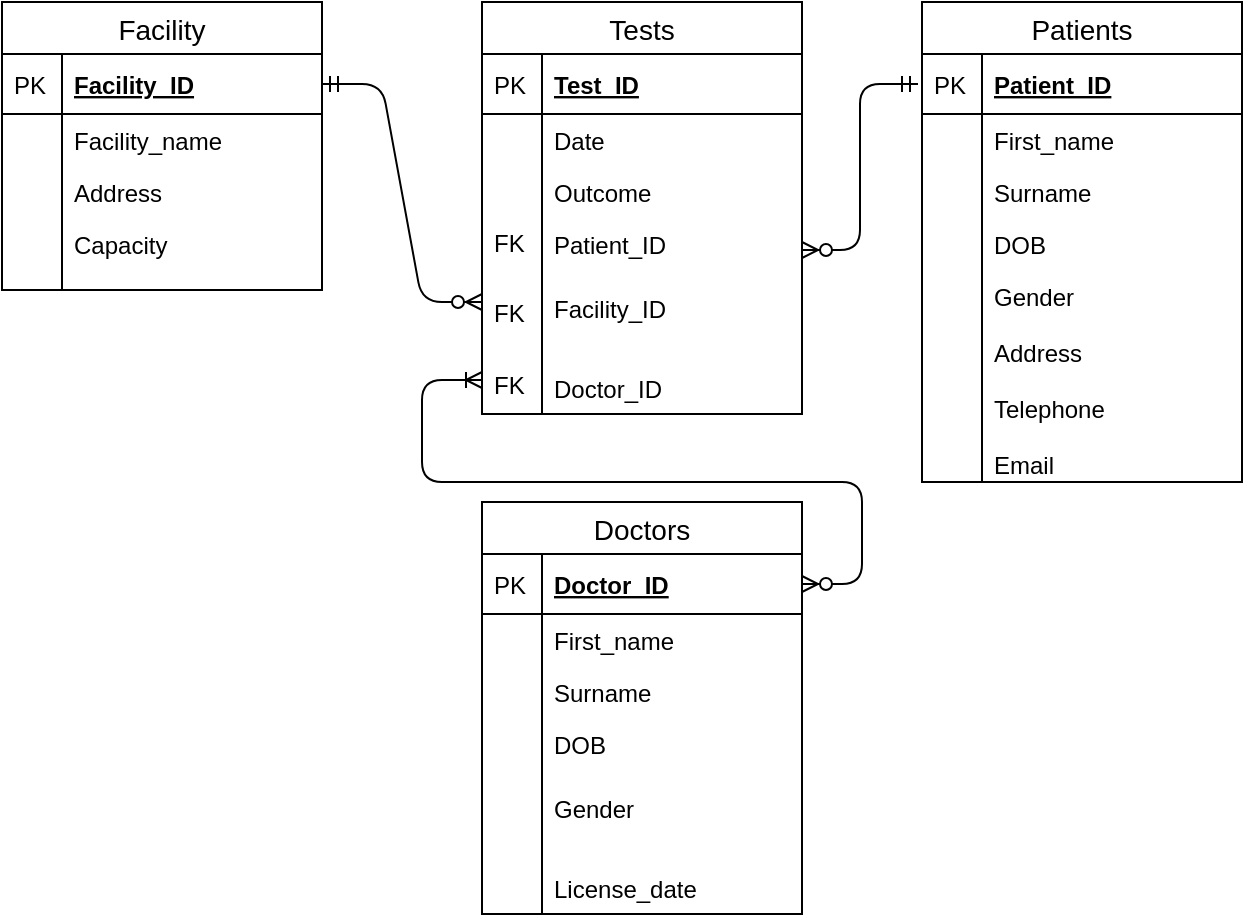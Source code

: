 <mxfile version="13.1.14" type="device"><diagram id="C5RBs43oDa-KdzZeNtuy" name="Page-1"><mxGraphModel dx="1021" dy="529" grid="1" gridSize="10" guides="1" tooltips="1" connect="1" arrows="1" fold="1" page="1" pageScale="1" pageWidth="827" pageHeight="1169" math="0" shadow="0"><root><mxCell id="WIyWlLk6GJQsqaUBKTNV-0"/><mxCell id="WIyWlLk6GJQsqaUBKTNV-1" parent="WIyWlLk6GJQsqaUBKTNV-0"/><mxCell id="VTrHhcsmjgmRC5hvFs7N-42" value="" style="edgeStyle=elbowEdgeStyle;fontSize=12;html=1;endArrow=ERzeroToMany;startArrow=ERmandOne;entryX=1;entryY=0.5;entryDx=0;entryDy=0;" parent="WIyWlLk6GJQsqaUBKTNV-1" target="VTrHhcsmjgmRC5hvFs7N-18" edge="1"><mxGeometry width="100" height="100" relative="1" as="geometry"><mxPoint x="578" y="191" as="sourcePoint"/><mxPoint x="520" y="350" as="targetPoint"/></mxGeometry></mxCell><mxCell id="VTrHhcsmjgmRC5hvFs7N-0" value="Facility" style="swimlane;fontStyle=0;childLayout=stackLayout;horizontal=1;startSize=26;horizontalStack=0;resizeParent=1;resizeParentMax=0;resizeLast=0;collapsible=1;marginBottom=0;align=center;fontSize=14;" parent="WIyWlLk6GJQsqaUBKTNV-1" vertex="1"><mxGeometry x="120" y="150" width="160" height="144" as="geometry"/></mxCell><mxCell id="VTrHhcsmjgmRC5hvFs7N-1" value="Facility_ID" style="shape=partialRectangle;top=0;left=0;right=0;bottom=1;align=left;verticalAlign=middle;fillColor=none;spacingLeft=34;spacingRight=4;overflow=hidden;rotatable=0;points=[[0,0.5],[1,0.5]];portConstraint=eastwest;dropTarget=0;fontStyle=5;fontSize=12;" parent="VTrHhcsmjgmRC5hvFs7N-0" vertex="1"><mxGeometry y="26" width="160" height="30" as="geometry"/></mxCell><mxCell id="VTrHhcsmjgmRC5hvFs7N-2" value="PK" style="shape=partialRectangle;top=0;left=0;bottom=0;fillColor=none;align=left;verticalAlign=middle;spacingLeft=4;spacingRight=4;overflow=hidden;rotatable=0;points=[];portConstraint=eastwest;part=1;fontSize=12;" parent="VTrHhcsmjgmRC5hvFs7N-1" vertex="1" connectable="0"><mxGeometry width="30" height="30" as="geometry"/></mxCell><mxCell id="VTrHhcsmjgmRC5hvFs7N-3" value="Facility_name" style="shape=partialRectangle;top=0;left=0;right=0;bottom=0;align=left;verticalAlign=top;fillColor=none;spacingLeft=34;spacingRight=4;overflow=hidden;rotatable=0;points=[[0,0.5],[1,0.5]];portConstraint=eastwest;dropTarget=0;fontSize=12;" parent="VTrHhcsmjgmRC5hvFs7N-0" vertex="1"><mxGeometry y="56" width="160" height="26" as="geometry"/></mxCell><mxCell id="VTrHhcsmjgmRC5hvFs7N-4" value="" style="shape=partialRectangle;top=0;left=0;bottom=0;fillColor=none;align=left;verticalAlign=top;spacingLeft=4;spacingRight=4;overflow=hidden;rotatable=0;points=[];portConstraint=eastwest;part=1;fontSize=12;" parent="VTrHhcsmjgmRC5hvFs7N-3" vertex="1" connectable="0"><mxGeometry width="30" height="26" as="geometry"/></mxCell><mxCell id="VTrHhcsmjgmRC5hvFs7N-5" value="Address" style="shape=partialRectangle;top=0;left=0;right=0;bottom=0;align=left;verticalAlign=top;fillColor=none;spacingLeft=34;spacingRight=4;overflow=hidden;rotatable=0;points=[[0,0.5],[1,0.5]];portConstraint=eastwest;dropTarget=0;fontSize=12;" parent="VTrHhcsmjgmRC5hvFs7N-0" vertex="1"><mxGeometry y="82" width="160" height="26" as="geometry"/></mxCell><mxCell id="VTrHhcsmjgmRC5hvFs7N-6" value="" style="shape=partialRectangle;top=0;left=0;bottom=0;fillColor=none;align=left;verticalAlign=top;spacingLeft=4;spacingRight=4;overflow=hidden;rotatable=0;points=[];portConstraint=eastwest;part=1;fontSize=12;" parent="VTrHhcsmjgmRC5hvFs7N-5" vertex="1" connectable="0"><mxGeometry width="30" height="26" as="geometry"/></mxCell><mxCell id="VTrHhcsmjgmRC5hvFs7N-7" value="Capacity" style="shape=partialRectangle;top=0;left=0;right=0;bottom=0;align=left;verticalAlign=top;fillColor=none;spacingLeft=34;spacingRight=4;overflow=hidden;rotatable=0;points=[[0,0.5],[1,0.5]];portConstraint=eastwest;dropTarget=0;fontSize=12;" parent="VTrHhcsmjgmRC5hvFs7N-0" vertex="1"><mxGeometry y="108" width="160" height="26" as="geometry"/></mxCell><mxCell id="VTrHhcsmjgmRC5hvFs7N-8" value="" style="shape=partialRectangle;top=0;left=0;bottom=0;fillColor=none;align=left;verticalAlign=top;spacingLeft=4;spacingRight=4;overflow=hidden;rotatable=0;points=[];portConstraint=eastwest;part=1;fontSize=12;" parent="VTrHhcsmjgmRC5hvFs7N-7" vertex="1" connectable="0"><mxGeometry width="30" height="26" as="geometry"/></mxCell><mxCell id="VTrHhcsmjgmRC5hvFs7N-9" value="" style="shape=partialRectangle;top=0;left=0;right=0;bottom=0;align=left;verticalAlign=top;fillColor=none;spacingLeft=34;spacingRight=4;overflow=hidden;rotatable=0;points=[[0,0.5],[1,0.5]];portConstraint=eastwest;dropTarget=0;fontSize=12;" parent="VTrHhcsmjgmRC5hvFs7N-0" vertex="1"><mxGeometry y="134" width="160" height="10" as="geometry"/></mxCell><mxCell id="VTrHhcsmjgmRC5hvFs7N-10" value="" style="shape=partialRectangle;top=0;left=0;bottom=0;fillColor=none;align=left;verticalAlign=top;spacingLeft=4;spacingRight=4;overflow=hidden;rotatable=0;points=[];portConstraint=eastwest;part=1;fontSize=12;" parent="VTrHhcsmjgmRC5hvFs7N-9" vertex="1" connectable="0"><mxGeometry width="30" height="10" as="geometry"/></mxCell><mxCell id="VTrHhcsmjgmRC5hvFs7N-11" value="Tests" style="swimlane;fontStyle=0;childLayout=stackLayout;horizontal=1;startSize=26;horizontalStack=0;resizeParent=1;resizeParentMax=0;resizeLast=0;collapsible=1;marginBottom=0;align=center;fontSize=14;" parent="WIyWlLk6GJQsqaUBKTNV-1" vertex="1"><mxGeometry x="360" y="150" width="160" height="206" as="geometry"/></mxCell><mxCell id="VTrHhcsmjgmRC5hvFs7N-12" value="Test_ID" style="shape=partialRectangle;top=0;left=0;right=0;bottom=1;align=left;verticalAlign=middle;fillColor=none;spacingLeft=34;spacingRight=4;overflow=hidden;rotatable=0;points=[[0,0.5],[1,0.5]];portConstraint=eastwest;dropTarget=0;fontStyle=5;fontSize=12;" parent="VTrHhcsmjgmRC5hvFs7N-11" vertex="1"><mxGeometry y="26" width="160" height="30" as="geometry"/></mxCell><mxCell id="VTrHhcsmjgmRC5hvFs7N-13" value="PK" style="shape=partialRectangle;top=0;left=0;bottom=0;fillColor=none;align=left;verticalAlign=middle;spacingLeft=4;spacingRight=4;overflow=hidden;rotatable=0;points=[];portConstraint=eastwest;part=1;fontSize=12;" parent="VTrHhcsmjgmRC5hvFs7N-12" vertex="1" connectable="0"><mxGeometry width="30" height="30" as="geometry"/></mxCell><mxCell id="VTrHhcsmjgmRC5hvFs7N-14" value="Date" style="shape=partialRectangle;top=0;left=0;right=0;bottom=0;align=left;verticalAlign=top;fillColor=none;spacingLeft=34;spacingRight=4;overflow=hidden;rotatable=0;points=[[0,0.5],[1,0.5]];portConstraint=eastwest;dropTarget=0;fontSize=12;" parent="VTrHhcsmjgmRC5hvFs7N-11" vertex="1"><mxGeometry y="56" width="160" height="26" as="geometry"/></mxCell><mxCell id="VTrHhcsmjgmRC5hvFs7N-15" value="" style="shape=partialRectangle;top=0;left=0;bottom=0;fillColor=none;align=left;verticalAlign=top;spacingLeft=4;spacingRight=4;overflow=hidden;rotatable=0;points=[];portConstraint=eastwest;part=1;fontSize=12;" parent="VTrHhcsmjgmRC5hvFs7N-14" vertex="1" connectable="0"><mxGeometry width="30" height="26" as="geometry"/></mxCell><mxCell id="VTrHhcsmjgmRC5hvFs7N-16" value="Outcome" style="shape=partialRectangle;top=0;left=0;right=0;bottom=0;align=left;verticalAlign=top;fillColor=none;spacingLeft=34;spacingRight=4;overflow=hidden;rotatable=0;points=[[0,0.5],[1,0.5]];portConstraint=eastwest;dropTarget=0;fontSize=12;" parent="VTrHhcsmjgmRC5hvFs7N-11" vertex="1"><mxGeometry y="82" width="160" height="26" as="geometry"/></mxCell><mxCell id="VTrHhcsmjgmRC5hvFs7N-17" value="" style="shape=partialRectangle;top=0;left=0;bottom=0;fillColor=none;align=left;verticalAlign=top;spacingLeft=4;spacingRight=4;overflow=hidden;rotatable=0;points=[];portConstraint=eastwest;part=1;fontSize=12;" parent="VTrHhcsmjgmRC5hvFs7N-16" vertex="1" connectable="0"><mxGeometry width="30" height="26" as="geometry"/></mxCell><mxCell id="VTrHhcsmjgmRC5hvFs7N-18" value="Patient_ID" style="shape=partialRectangle;top=0;left=0;right=0;bottom=0;align=left;verticalAlign=top;fillColor=none;spacingLeft=34;spacingRight=4;overflow=hidden;rotatable=0;points=[[0,0.5],[1,0.5]];portConstraint=eastwest;dropTarget=0;fontSize=12;" parent="VTrHhcsmjgmRC5hvFs7N-11" vertex="1"><mxGeometry y="108" width="160" height="32" as="geometry"/></mxCell><mxCell id="VTrHhcsmjgmRC5hvFs7N-19" value="" style="shape=partialRectangle;top=0;left=0;bottom=0;fillColor=none;align=left;verticalAlign=top;spacingLeft=4;spacingRight=4;overflow=hidden;rotatable=0;points=[];portConstraint=eastwest;part=1;fontSize=12;" parent="VTrHhcsmjgmRC5hvFs7N-18" vertex="1" connectable="0"><mxGeometry width="30" height="32" as="geometry"/></mxCell><mxCell id="VTrHhcsmjgmRC5hvFs7N-20" value="Facility_ID" style="shape=partialRectangle;top=0;left=0;right=0;bottom=0;align=left;verticalAlign=top;fillColor=none;spacingLeft=34;spacingRight=4;overflow=hidden;rotatable=0;points=[[0,0.5],[1,0.5]];portConstraint=eastwest;dropTarget=0;fontSize=12;" parent="VTrHhcsmjgmRC5hvFs7N-11" vertex="1"><mxGeometry y="140" width="160" height="40" as="geometry"/></mxCell><mxCell id="VTrHhcsmjgmRC5hvFs7N-21" value="" style="shape=partialRectangle;top=0;left=0;bottom=0;fillColor=none;align=left;verticalAlign=top;spacingLeft=4;spacingRight=4;overflow=hidden;rotatable=0;points=[];portConstraint=eastwest;part=1;fontSize=12;" parent="VTrHhcsmjgmRC5hvFs7N-20" vertex="1" connectable="0"><mxGeometry width="30" height="40" as="geometry"/></mxCell><mxCell id="Em3Kvbjr30oebBoinOnP-2" value="Doctor_ID" style="shape=partialRectangle;top=0;left=0;right=0;bottom=0;align=left;verticalAlign=top;fillColor=none;spacingLeft=34;spacingRight=4;overflow=hidden;rotatable=0;points=[[0,0.5],[1,0.5]];portConstraint=eastwest;dropTarget=0;fontSize=12;" vertex="1" parent="VTrHhcsmjgmRC5hvFs7N-11"><mxGeometry y="180" width="160" height="26" as="geometry"/></mxCell><mxCell id="Em3Kvbjr30oebBoinOnP-3" value="" style="shape=partialRectangle;top=0;left=0;bottom=0;fillColor=none;align=left;verticalAlign=top;spacingLeft=4;spacingRight=4;overflow=hidden;rotatable=0;points=[];portConstraint=eastwest;part=1;fontSize=12;" vertex="1" connectable="0" parent="Em3Kvbjr30oebBoinOnP-2"><mxGeometry width="30" height="26" as="geometry"/></mxCell><mxCell id="VTrHhcsmjgmRC5hvFs7N-22" value="Patients" style="swimlane;fontStyle=0;childLayout=stackLayout;horizontal=1;startSize=26;horizontalStack=0;resizeParent=1;resizeParentMax=0;resizeLast=0;collapsible=1;marginBottom=0;align=center;fontSize=14;" parent="WIyWlLk6GJQsqaUBKTNV-1" vertex="1"><mxGeometry x="580" y="150" width="160" height="240" as="geometry"/></mxCell><mxCell id="VTrHhcsmjgmRC5hvFs7N-23" value="Patient_ID" style="shape=partialRectangle;top=0;left=0;right=0;bottom=1;align=left;verticalAlign=middle;fillColor=none;spacingLeft=34;spacingRight=4;overflow=hidden;rotatable=0;points=[[0,0.5],[1,0.5]];portConstraint=eastwest;dropTarget=0;fontStyle=5;fontSize=12;" parent="VTrHhcsmjgmRC5hvFs7N-22" vertex="1"><mxGeometry y="26" width="160" height="30" as="geometry"/></mxCell><mxCell id="VTrHhcsmjgmRC5hvFs7N-24" value="PK" style="shape=partialRectangle;top=0;left=0;bottom=0;fillColor=none;align=left;verticalAlign=middle;spacingLeft=4;spacingRight=4;overflow=hidden;rotatable=0;points=[];portConstraint=eastwest;part=1;fontSize=12;" parent="VTrHhcsmjgmRC5hvFs7N-23" vertex="1" connectable="0"><mxGeometry width="30" height="30" as="geometry"/></mxCell><mxCell id="VTrHhcsmjgmRC5hvFs7N-25" value="First_name" style="shape=partialRectangle;top=0;left=0;right=0;bottom=0;align=left;verticalAlign=top;fillColor=none;spacingLeft=34;spacingRight=4;overflow=hidden;rotatable=0;points=[[0,0.5],[1,0.5]];portConstraint=eastwest;dropTarget=0;fontSize=12;" parent="VTrHhcsmjgmRC5hvFs7N-22" vertex="1"><mxGeometry y="56" width="160" height="26" as="geometry"/></mxCell><mxCell id="VTrHhcsmjgmRC5hvFs7N-26" value="" style="shape=partialRectangle;top=0;left=0;bottom=0;fillColor=none;align=left;verticalAlign=top;spacingLeft=4;spacingRight=4;overflow=hidden;rotatable=0;points=[];portConstraint=eastwest;part=1;fontSize=12;" parent="VTrHhcsmjgmRC5hvFs7N-25" vertex="1" connectable="0"><mxGeometry width="30" height="26" as="geometry"/></mxCell><mxCell id="VTrHhcsmjgmRC5hvFs7N-27" value="Surname" style="shape=partialRectangle;top=0;left=0;right=0;bottom=0;align=left;verticalAlign=top;fillColor=none;spacingLeft=34;spacingRight=4;overflow=hidden;rotatable=0;points=[[0,0.5],[1,0.5]];portConstraint=eastwest;dropTarget=0;fontSize=12;" parent="VTrHhcsmjgmRC5hvFs7N-22" vertex="1"><mxGeometry y="82" width="160" height="26" as="geometry"/></mxCell><mxCell id="VTrHhcsmjgmRC5hvFs7N-28" value="" style="shape=partialRectangle;top=0;left=0;bottom=0;fillColor=none;align=left;verticalAlign=top;spacingLeft=4;spacingRight=4;overflow=hidden;rotatable=0;points=[];portConstraint=eastwest;part=1;fontSize=12;" parent="VTrHhcsmjgmRC5hvFs7N-27" vertex="1" connectable="0"><mxGeometry width="30" height="26" as="geometry"/></mxCell><mxCell id="VTrHhcsmjgmRC5hvFs7N-29" value="DOB" style="shape=partialRectangle;top=0;left=0;right=0;bottom=0;align=left;verticalAlign=top;fillColor=none;spacingLeft=34;spacingRight=4;overflow=hidden;rotatable=0;points=[[0,0.5],[1,0.5]];portConstraint=eastwest;dropTarget=0;fontSize=12;" parent="VTrHhcsmjgmRC5hvFs7N-22" vertex="1"><mxGeometry y="108" width="160" height="26" as="geometry"/></mxCell><mxCell id="VTrHhcsmjgmRC5hvFs7N-30" value="" style="shape=partialRectangle;top=0;left=0;bottom=0;fillColor=none;align=left;verticalAlign=top;spacingLeft=4;spacingRight=4;overflow=hidden;rotatable=0;points=[];portConstraint=eastwest;part=1;fontSize=12;" parent="VTrHhcsmjgmRC5hvFs7N-29" vertex="1" connectable="0"><mxGeometry width="30" height="26" as="geometry"/></mxCell><mxCell id="VTrHhcsmjgmRC5hvFs7N-31" value="Gender&#10;&#10;Address&#10;&#10;Telephone&#10;&#10;Email" style="shape=partialRectangle;top=0;left=0;right=0;bottom=0;align=left;verticalAlign=top;fillColor=none;spacingLeft=34;spacingRight=4;overflow=hidden;rotatable=0;points=[[0,0.5],[1,0.5]];portConstraint=eastwest;dropTarget=0;fontSize=12;" parent="VTrHhcsmjgmRC5hvFs7N-22" vertex="1"><mxGeometry y="134" width="160" height="106" as="geometry"/></mxCell><mxCell id="VTrHhcsmjgmRC5hvFs7N-32" value="" style="shape=partialRectangle;top=0;left=0;bottom=0;fillColor=none;align=left;verticalAlign=top;spacingLeft=4;spacingRight=4;overflow=hidden;rotatable=0;points=[];portConstraint=eastwest;part=1;fontSize=12;" parent="VTrHhcsmjgmRC5hvFs7N-31" vertex="1" connectable="0"><mxGeometry width="30" height="106" as="geometry"/></mxCell><mxCell id="VTrHhcsmjgmRC5hvFs7N-37" value="FK" style="shape=partialRectangle;top=0;left=0;bottom=0;fillColor=none;align=left;verticalAlign=middle;spacingLeft=4;spacingRight=4;overflow=hidden;rotatable=0;points=[];portConstraint=eastwest;part=1;fontSize=12;" parent="WIyWlLk6GJQsqaUBKTNV-1" vertex="1" connectable="0"><mxGeometry x="360" y="290" width="30" height="30" as="geometry"/></mxCell><mxCell id="VTrHhcsmjgmRC5hvFs7N-38" value="FK" style="shape=partialRectangle;top=0;left=0;bottom=0;fillColor=none;align=left;verticalAlign=middle;spacingLeft=4;spacingRight=4;overflow=hidden;rotatable=0;points=[];portConstraint=eastwest;part=1;fontSize=12;" parent="WIyWlLk6GJQsqaUBKTNV-1" vertex="1" connectable="0"><mxGeometry x="360" y="255" width="30" height="30" as="geometry"/></mxCell><mxCell id="VTrHhcsmjgmRC5hvFs7N-39" value="" style="edgeStyle=entityRelationEdgeStyle;fontSize=12;html=1;endArrow=ERzeroToMany;startArrow=ERmandOne;exitX=1;exitY=0.5;exitDx=0;exitDy=0;" parent="WIyWlLk6GJQsqaUBKTNV-1" source="VTrHhcsmjgmRC5hvFs7N-1" edge="1"><mxGeometry width="100" height="100" relative="1" as="geometry"><mxPoint x="290" y="220" as="sourcePoint"/><mxPoint x="360" y="300" as="targetPoint"/></mxGeometry></mxCell><mxCell id="Em3Kvbjr30oebBoinOnP-4" value="FK" style="shape=partialRectangle;top=0;left=0;bottom=0;fillColor=none;align=left;verticalAlign=middle;spacingLeft=4;spacingRight=4;overflow=hidden;rotatable=0;points=[];portConstraint=eastwest;part=1;fontSize=12;" vertex="1" connectable="0" parent="WIyWlLk6GJQsqaUBKTNV-1"><mxGeometry x="360" y="326" width="30" height="30" as="geometry"/></mxCell><mxCell id="Em3Kvbjr30oebBoinOnP-5" value="Doctors" style="swimlane;fontStyle=0;childLayout=stackLayout;horizontal=1;startSize=26;horizontalStack=0;resizeParent=1;resizeParentMax=0;resizeLast=0;collapsible=1;marginBottom=0;align=center;fontSize=14;" vertex="1" parent="WIyWlLk6GJQsqaUBKTNV-1"><mxGeometry x="360" y="400" width="160" height="206" as="geometry"/></mxCell><mxCell id="Em3Kvbjr30oebBoinOnP-6" value="Doctor_ID" style="shape=partialRectangle;top=0;left=0;right=0;bottom=1;align=left;verticalAlign=middle;fillColor=none;spacingLeft=34;spacingRight=4;overflow=hidden;rotatable=0;points=[[0,0.5],[1,0.5]];portConstraint=eastwest;dropTarget=0;fontStyle=5;fontSize=12;" vertex="1" parent="Em3Kvbjr30oebBoinOnP-5"><mxGeometry y="26" width="160" height="30" as="geometry"/></mxCell><mxCell id="Em3Kvbjr30oebBoinOnP-7" value="PK" style="shape=partialRectangle;top=0;left=0;bottom=0;fillColor=none;align=left;verticalAlign=middle;spacingLeft=4;spacingRight=4;overflow=hidden;rotatable=0;points=[];portConstraint=eastwest;part=1;fontSize=12;" vertex="1" connectable="0" parent="Em3Kvbjr30oebBoinOnP-6"><mxGeometry width="30" height="30" as="geometry"/></mxCell><mxCell id="Em3Kvbjr30oebBoinOnP-8" value="First_name" style="shape=partialRectangle;top=0;left=0;right=0;bottom=0;align=left;verticalAlign=top;fillColor=none;spacingLeft=34;spacingRight=4;overflow=hidden;rotatable=0;points=[[0,0.5],[1,0.5]];portConstraint=eastwest;dropTarget=0;fontSize=12;" vertex="1" parent="Em3Kvbjr30oebBoinOnP-5"><mxGeometry y="56" width="160" height="26" as="geometry"/></mxCell><mxCell id="Em3Kvbjr30oebBoinOnP-9" value="" style="shape=partialRectangle;top=0;left=0;bottom=0;fillColor=none;align=left;verticalAlign=top;spacingLeft=4;spacingRight=4;overflow=hidden;rotatable=0;points=[];portConstraint=eastwest;part=1;fontSize=12;" vertex="1" connectable="0" parent="Em3Kvbjr30oebBoinOnP-8"><mxGeometry width="30" height="26" as="geometry"/></mxCell><mxCell id="Em3Kvbjr30oebBoinOnP-10" value="Surname" style="shape=partialRectangle;top=0;left=0;right=0;bottom=0;align=left;verticalAlign=top;fillColor=none;spacingLeft=34;spacingRight=4;overflow=hidden;rotatable=0;points=[[0,0.5],[1,0.5]];portConstraint=eastwest;dropTarget=0;fontSize=12;" vertex="1" parent="Em3Kvbjr30oebBoinOnP-5"><mxGeometry y="82" width="160" height="26" as="geometry"/></mxCell><mxCell id="Em3Kvbjr30oebBoinOnP-11" value="" style="shape=partialRectangle;top=0;left=0;bottom=0;fillColor=none;align=left;verticalAlign=top;spacingLeft=4;spacingRight=4;overflow=hidden;rotatable=0;points=[];portConstraint=eastwest;part=1;fontSize=12;" vertex="1" connectable="0" parent="Em3Kvbjr30oebBoinOnP-10"><mxGeometry width="30" height="26" as="geometry"/></mxCell><mxCell id="Em3Kvbjr30oebBoinOnP-12" value="DOB" style="shape=partialRectangle;top=0;left=0;right=0;bottom=0;align=left;verticalAlign=top;fillColor=none;spacingLeft=34;spacingRight=4;overflow=hidden;rotatable=0;points=[[0,0.5],[1,0.5]];portConstraint=eastwest;dropTarget=0;fontSize=12;" vertex="1" parent="Em3Kvbjr30oebBoinOnP-5"><mxGeometry y="108" width="160" height="32" as="geometry"/></mxCell><mxCell id="Em3Kvbjr30oebBoinOnP-13" value="" style="shape=partialRectangle;top=0;left=0;bottom=0;fillColor=none;align=left;verticalAlign=top;spacingLeft=4;spacingRight=4;overflow=hidden;rotatable=0;points=[];portConstraint=eastwest;part=1;fontSize=12;" vertex="1" connectable="0" parent="Em3Kvbjr30oebBoinOnP-12"><mxGeometry width="30" height="32" as="geometry"/></mxCell><mxCell id="Em3Kvbjr30oebBoinOnP-14" value="Gender" style="shape=partialRectangle;top=0;left=0;right=0;bottom=0;align=left;verticalAlign=top;fillColor=none;spacingLeft=34;spacingRight=4;overflow=hidden;rotatable=0;points=[[0,0.5],[1,0.5]];portConstraint=eastwest;dropTarget=0;fontSize=12;" vertex="1" parent="Em3Kvbjr30oebBoinOnP-5"><mxGeometry y="140" width="160" height="40" as="geometry"/></mxCell><mxCell id="Em3Kvbjr30oebBoinOnP-15" value="" style="shape=partialRectangle;top=0;left=0;bottom=0;fillColor=none;align=left;verticalAlign=top;spacingLeft=4;spacingRight=4;overflow=hidden;rotatable=0;points=[];portConstraint=eastwest;part=1;fontSize=12;" vertex="1" connectable="0" parent="Em3Kvbjr30oebBoinOnP-14"><mxGeometry width="30" height="40" as="geometry"/></mxCell><mxCell id="Em3Kvbjr30oebBoinOnP-16" value="License_date" style="shape=partialRectangle;top=0;left=0;right=0;bottom=0;align=left;verticalAlign=top;fillColor=none;spacingLeft=34;spacingRight=4;overflow=hidden;rotatable=0;points=[[0,0.5],[1,0.5]];portConstraint=eastwest;dropTarget=0;fontSize=12;" vertex="1" parent="Em3Kvbjr30oebBoinOnP-5"><mxGeometry y="180" width="160" height="26" as="geometry"/></mxCell><mxCell id="Em3Kvbjr30oebBoinOnP-17" value="" style="shape=partialRectangle;top=0;left=0;bottom=0;fillColor=none;align=left;verticalAlign=top;spacingLeft=4;spacingRight=4;overflow=hidden;rotatable=0;points=[];portConstraint=eastwest;part=1;fontSize=12;" vertex="1" connectable="0" parent="Em3Kvbjr30oebBoinOnP-16"><mxGeometry width="30" height="26" as="geometry"/></mxCell><mxCell id="Em3Kvbjr30oebBoinOnP-18" value="" style="edgeStyle=entityRelationEdgeStyle;fontSize=12;html=1;endArrow=ERoneToMany;startArrow=ERzeroToMany;exitX=1;exitY=0.5;exitDx=0;exitDy=0;" edge="1" parent="WIyWlLk6GJQsqaUBKTNV-1" source="Em3Kvbjr30oebBoinOnP-6"><mxGeometry width="100" height="100" relative="1" as="geometry"><mxPoint x="360" y="380" as="sourcePoint"/><mxPoint x="360" y="339" as="targetPoint"/></mxGeometry></mxCell></root></mxGraphModel></diagram></mxfile>